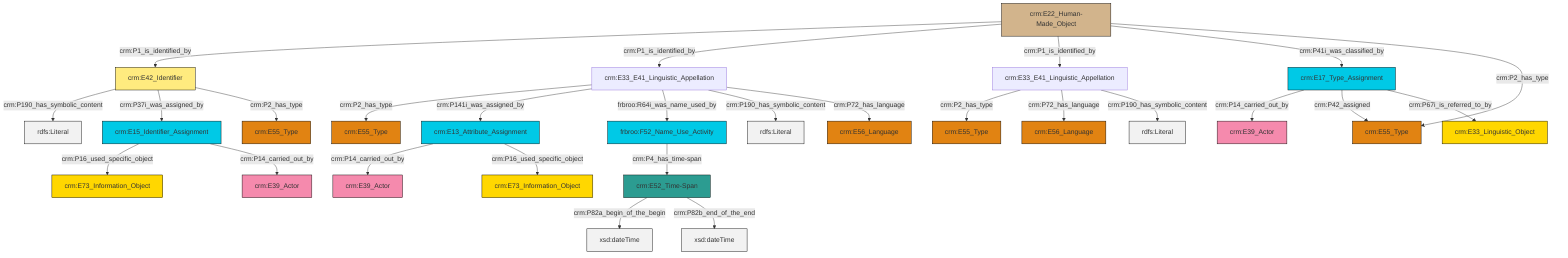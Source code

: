 graph TD
classDef Literal fill:#f2f2f2,stroke:#000000;
classDef CRM_Entity fill:#FFFFFF,stroke:#000000;
classDef Temporal_Entity fill:#00C9E6, stroke:#000000;
classDef Type fill:#E18312, stroke:#000000;
classDef Time-Span fill:#2C9C91, stroke:#000000;
classDef Appellation fill:#FFEB7F, stroke:#000000;
classDef Place fill:#008836, stroke:#000000;
classDef Persistent_Item fill:#B266B2, stroke:#000000;
classDef Conceptual_Object fill:#FFD700, stroke:#000000;
classDef Physical_Thing fill:#D2B48C, stroke:#000000;
classDef Actor fill:#f58aad, stroke:#000000;
classDef PC_Classes fill:#4ce600, stroke:#000000;
classDef Multi fill:#cccccc,stroke:#000000;

0["crm:E33_E41_Linguistic_Appellation"]:::Default -->|crm:P2_has_type| 1["crm:E55_Type"]:::Type
2["crm:E52_Time-Span"]:::Time-Span -->|crm:P82a_begin_of_the_begin| 3[xsd:dateTime]:::Literal
4["crm:E13_Attribute_Assignment"]:::Temporal_Entity -->|crm:P14_carried_out_by| 5["crm:E39_Actor"]:::Actor
0["crm:E33_E41_Linguistic_Appellation"]:::Default -->|crm:P72_has_language| 6["crm:E56_Language"]:::Type
7["crm:E42_Identifier"]:::Appellation -->|crm:P190_has_symbolic_content| 8[rdfs:Literal]:::Literal
11["crm:E22_Human-Made_Object"]:::Physical_Thing -->|crm:P1_is_identified_by| 7["crm:E42_Identifier"]:::Appellation
11["crm:E22_Human-Made_Object"]:::Physical_Thing -->|crm:P1_is_identified_by| 14["crm:E33_E41_Linguistic_Appellation"]:::Default
14["crm:E33_E41_Linguistic_Appellation"]:::Default -->|crm:P2_has_type| 9["crm:E55_Type"]:::Type
14["crm:E33_E41_Linguistic_Appellation"]:::Default -->|crm:P141i_was_assigned_by| 4["crm:E13_Attribute_Assignment"]:::Temporal_Entity
20["frbroo:F52_Name_Use_Activity"]:::Temporal_Entity -->|crm:P4_has_time-span| 2["crm:E52_Time-Span"]:::Time-Span
14["crm:E33_E41_Linguistic_Appellation"]:::Default -->|frbroo:R64i_was_name_used_by| 20["frbroo:F52_Name_Use_Activity"]:::Temporal_Entity
0["crm:E33_E41_Linguistic_Appellation"]:::Default -->|crm:P190_has_symbolic_content| 25[rdfs:Literal]:::Literal
11["crm:E22_Human-Made_Object"]:::Physical_Thing -->|crm:P1_is_identified_by| 0["crm:E33_E41_Linguistic_Appellation"]:::Default
32["crm:E17_Type_Assignment"]:::Temporal_Entity -->|crm:P14_carried_out_by| 26["crm:E39_Actor"]:::Actor
35["crm:E15_Identifier_Assignment"]:::Temporal_Entity -->|crm:P16_used_specific_object| 36["crm:E73_Information_Object"]:::Conceptual_Object
4["crm:E13_Attribute_Assignment"]:::Temporal_Entity -->|crm:P16_used_specific_object| 33["crm:E73_Information_Object"]:::Conceptual_Object
14["crm:E33_E41_Linguistic_Appellation"]:::Default -->|crm:P190_has_symbolic_content| 37[rdfs:Literal]:::Literal
2["crm:E52_Time-Span"]:::Time-Span -->|crm:P82b_end_of_the_end| 39[xsd:dateTime]:::Literal
7["crm:E42_Identifier"]:::Appellation -->|crm:P37i_was_assigned_by| 35["crm:E15_Identifier_Assignment"]:::Temporal_Entity
7["crm:E42_Identifier"]:::Appellation -->|crm:P2_has_type| 40["crm:E55_Type"]:::Type
35["crm:E15_Identifier_Assignment"]:::Temporal_Entity -->|crm:P14_carried_out_by| 18["crm:E39_Actor"]:::Actor
14["crm:E33_E41_Linguistic_Appellation"]:::Default -->|crm:P72_has_language| 12["crm:E56_Language"]:::Type
11["crm:E22_Human-Made_Object"]:::Physical_Thing -->|crm:P41i_was_classified_by| 32["crm:E17_Type_Assignment"]:::Temporal_Entity
32["crm:E17_Type_Assignment"]:::Temporal_Entity -->|crm:P42_assigned| 16["crm:E55_Type"]:::Type
11["crm:E22_Human-Made_Object"]:::Physical_Thing -->|crm:P2_has_type| 16["crm:E55_Type"]:::Type
32["crm:E17_Type_Assignment"]:::Temporal_Entity -->|crm:P67i_is_referred_to_by| 29["crm:E33_Linguistic_Object"]:::Conceptual_Object